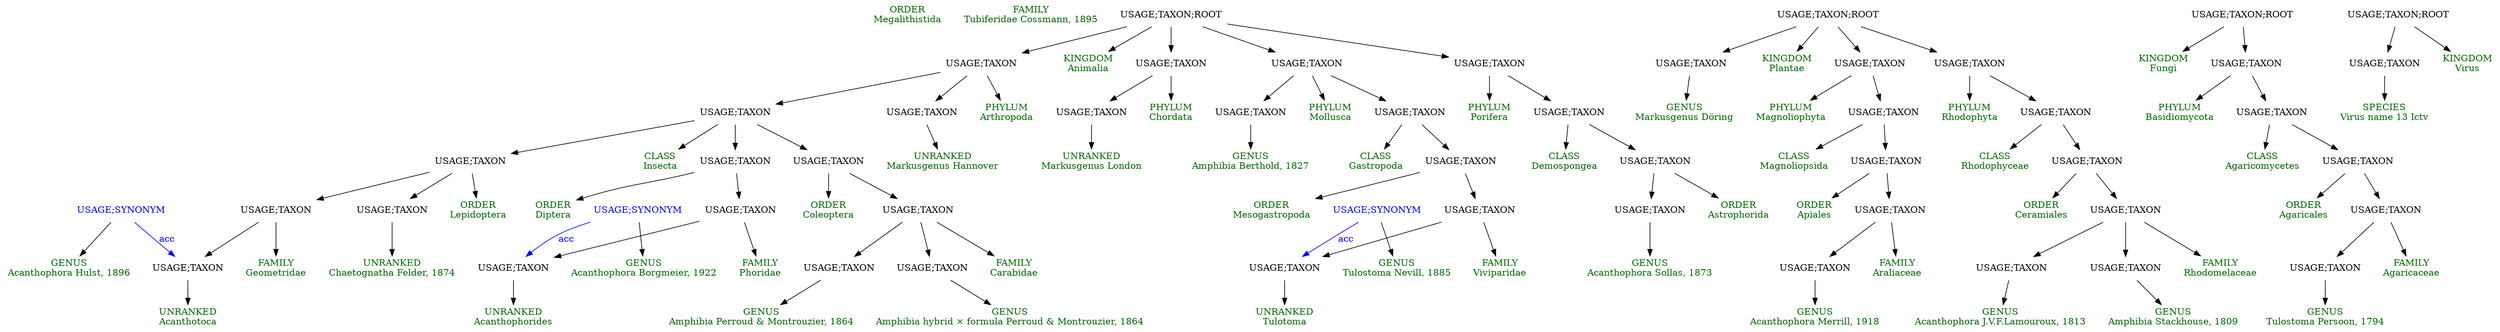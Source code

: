 digraph G {
  node [shape=plaintext]

  n0  [label="ORDER\nMegalithistida", fontcolor=darkgreen]
  n2  [label="FAMILY\nTubiferidae Cossmann, 1895", fontcolor=darkgreen]
  n4  [label="GENUS\nAcanthophora Hulst, 1896", fontcolor=darkgreen]
  n5  [label="USAGE;SYNONYM", fontcolor=blue]
  n5 -> n37  [color=blue, fontcolor=blue, label="acc"]
  n5 -> n4
  n6  [label="GENUS\nAcanthophora J.V.F.Lamouroux, 1813", fontcolor=darkgreen]
  n7  [label="USAGE;TAXON"]
  n7 -> n6
  n8  [label="GENUS\nAcanthophora Borgmeier, 1922", fontcolor=darkgreen]
  n9  [label="USAGE;SYNONYM", fontcolor=blue]
  n9 -> n39  [color=blue, fontcolor=blue, label="acc"]
  n9 -> n8
  n10  [label="GENUS\nAcanthophora Merrill, 1918", fontcolor=darkgreen]
  n11  [label="USAGE;TAXON"]
  n11 -> n10
  n12  [label="GENUS\nAcanthophora Sollas, 1873", fontcolor=darkgreen]
  n13  [label="USAGE;TAXON"]
  n13 -> n12
  n14  [label="GENUS\nTulostoma Persoon, 1794", fontcolor=darkgreen]
  n15  [label="USAGE;TAXON"]
  n15 -> n14
  n16  [label="GENUS\nTulostoma Nevill, 1885", fontcolor=darkgreen]
  n17  [label="USAGE;SYNONYM", fontcolor=blue]
  n17 -> n41  [color=blue, fontcolor=blue, label="acc"]
  n17 -> n16
  n18  [label="GENUS\nAmphibia Berthold, 1827", fontcolor=darkgreen]
  n19  [label="USAGE;TAXON"]
  n19 -> n18
  n20  [label="GENUS\nAmphibia Stackhouse, 1809", fontcolor=darkgreen]
  n21  [label="USAGE;TAXON"]
  n21 -> n20
  n22  [label="GENUS\nAmphibia Perroud & Montrouzier, 1864", fontcolor=darkgreen]
  n23  [label="USAGE;TAXON"]
  n23 -> n22
  n24  [label="GENUS\nAmphibia hybrid × formula Perroud & Montrouzier, 1864", fontcolor=darkgreen]
  n25  [label="USAGE;TAXON"]
  n25 -> n24
  n26  [label="SPECIES\nVirus name 13 Ictv", fontcolor=darkgreen]
  n27  [label="USAGE;TAXON"]
  n27 -> n26
  n28  [label="GENUS\nMarkusgenus Döring", fontcolor=darkgreen]
  n29  [label="USAGE;TAXON"]
  n29 -> n28
  n30  [label="UNRANKED\nMarkusgenus Hannover", fontcolor=darkgreen]
  n31  [label="USAGE;TAXON"]
  n31 -> n30
  n32  [label="UNRANKED\nMarkusgenus London", fontcolor=darkgreen]
  n33  [label="USAGE;TAXON"]
  n33 -> n32
  n34  [label="UNRANKED\nChaetognatha Felder, 1874", fontcolor=darkgreen]
  n35  [label="USAGE;TAXON"]
  n35 -> n34
  n36  [label="UNRANKED\nAcanthotoca", fontcolor=darkgreen]
  n37  [label="USAGE;TAXON"]
  n37 -> n36
  n38  [label="UNRANKED\nAcanthophorides", fontcolor=darkgreen]
  n39  [label="USAGE;TAXON"]
  n39 -> n38
  n40  [label="UNRANKED\nTulotoma", fontcolor=darkgreen]
  n41  [label="USAGE;TAXON"]
  n41 -> n40
  n42  [label="KINGDOM\nPlantae", fontcolor=darkgreen]
  n43  [label="USAGE;TAXON;ROOT"]
  n43 -> n29
  n43 -> n53
  n43 -> n45
  n43 -> n42
  n44  [label="PHYLUM\nRhodophyta", fontcolor=darkgreen]
  n45  [label="USAGE;TAXON"]
  n45 -> n47
  n45 -> n44
  n46  [label="CLASS\nRhodophyceae", fontcolor=darkgreen]
  n47  [label="USAGE;TAXON"]
  n47 -> n49
  n47 -> n46
  n48  [label="ORDER\nCeramiales", fontcolor=darkgreen]
  n49  [label="USAGE;TAXON"]
  n49 -> n51
  n49 -> n48
  n50  [label="FAMILY\nRhodomelaceae", fontcolor=darkgreen]
  n51  [label="USAGE;TAXON"]
  n51 -> n21
  n51 -> n7
  n51 -> n50
  n52  [label="PHYLUM\nMagnoliophyta", fontcolor=darkgreen]
  n53  [label="USAGE;TAXON"]
  n53 -> n55
  n53 -> n52
  n54  [label="CLASS\nMagnoliopsida", fontcolor=darkgreen]
  n55  [label="USAGE;TAXON"]
  n55 -> n54
  n55 -> n57
  n56  [label="ORDER\nApiales", fontcolor=darkgreen]
  n57  [label="USAGE;TAXON"]
  n57 -> n59
  n57 -> n56
  n58  [label="FAMILY\nAraliaceae", fontcolor=darkgreen]
  n59  [label="USAGE;TAXON"]
  n59 -> n58
  n59 -> n11
  n60  [label="KINGDOM\nAnimalia", fontcolor=darkgreen]
  n61  [label="USAGE;TAXON;ROOT"]
  n61 -> n91
  n61 -> n81
  n61 -> n79
  n61 -> n63
  n61 -> n60
  n62  [label="PHYLUM\nPorifera", fontcolor=darkgreen]
  n63  [label="USAGE;TAXON"]
  n63 -> n62
  n63 -> n65
  n64  [label="CLASS\nDemospongea", fontcolor=darkgreen]
  n65  [label="USAGE;TAXON"]
  n65 -> n67
  n65 -> n64
  n66  [label="ORDER\nAstrophorida", fontcolor=darkgreen]
  n67  [label="USAGE;TAXON"]
  n67 -> n66
  n67 -> n13
  n68  [label="KINGDOM\nFungi", fontcolor=darkgreen]
  n69  [label="USAGE;TAXON;ROOT"]
  n69 -> n71
  n69 -> n68
  n70  [label="PHYLUM\nBasidiomycota", fontcolor=darkgreen]
  n71  [label="USAGE;TAXON"]
  n71 -> n70
  n71 -> n73
  n72  [label="CLASS\nAgaricomycetes", fontcolor=darkgreen]
  n73  [label="USAGE;TAXON"]
  n73 -> n75
  n73 -> n72
  n74  [label="ORDER\nAgaricales", fontcolor=darkgreen]
  n75  [label="USAGE;TAXON"]
  n75 -> n74
  n75 -> n77
  n76  [label="FAMILY\nAgaricaceae", fontcolor=darkgreen]
  n77  [label="USAGE;TAXON"]
  n77 -> n15
  n77 -> n76
  n78  [label="PHYLUM\nMollusca", fontcolor=darkgreen]
  n79  [label="USAGE;TAXON"]
  n79 -> n101
  n79 -> n78
  n79 -> n19
  n80  [label="PHYLUM\nArthropoda", fontcolor=darkgreen]
  n81  [label="USAGE;TAXON"]
  n81 -> n31
  n81 -> n80
  n81 -> n83
  n82  [label="CLASS\nInsecta", fontcolor=darkgreen]
  n83  [label="USAGE;TAXON"]
  n83 -> n97
  n83 -> n93
  n83 -> n82
  n83 -> n85
  n84  [label="ORDER\nColeoptera", fontcolor=darkgreen]
  n85  [label="USAGE;TAXON"]
  n85 -> n87
  n85 -> n84
  n86  [label="FAMILY\nCarabidae", fontcolor=darkgreen]
  n87  [label="USAGE;TAXON"]
  n87 -> n25
  n87 -> n23
  n87 -> n86
  n88  [label="KINGDOM\nVirus", fontcolor=darkgreen]
  n89  [label="USAGE;TAXON;ROOT"]
  n89 -> n88
  n89 -> n27
  n90  [label="PHYLUM\nChordata", fontcolor=darkgreen]
  n91  [label="USAGE;TAXON"]
  n91 -> n33
  n91 -> n90
  n92  [label="ORDER\nLepidoptera", fontcolor=darkgreen]
  n93  [label="USAGE;TAXON"]
  n93 -> n92
  n93 -> n95
  n93 -> n35
  n94  [label="FAMILY\nGeometridae", fontcolor=darkgreen]
  n95  [label="USAGE;TAXON"]
  n95 -> n37
  n95 -> n94
  n96  [label="ORDER\nDiptera", fontcolor=darkgreen]
  n97  [label="USAGE;TAXON"]
  n97 -> n99
  n97 -> n96
  n98  [label="FAMILY\nPhoridae", fontcolor=darkgreen]
  n99  [label="USAGE;TAXON"]
  n99 -> n98
  n99 -> n39
  n100  [label="CLASS\nGastropoda", fontcolor=darkgreen]
  n101  [label="USAGE;TAXON"]
  n101 -> n103
  n101 -> n100
  n102  [label="ORDER\nMesogastropoda", fontcolor=darkgreen]
  n103  [label="USAGE;TAXON"]
  n103 -> n105
  n103 -> n102
  n104  [label="FAMILY\nViviparidae", fontcolor=darkgreen]
  n105  [label="USAGE;TAXON"]
  n105 -> n104
  n105 -> n41
}
